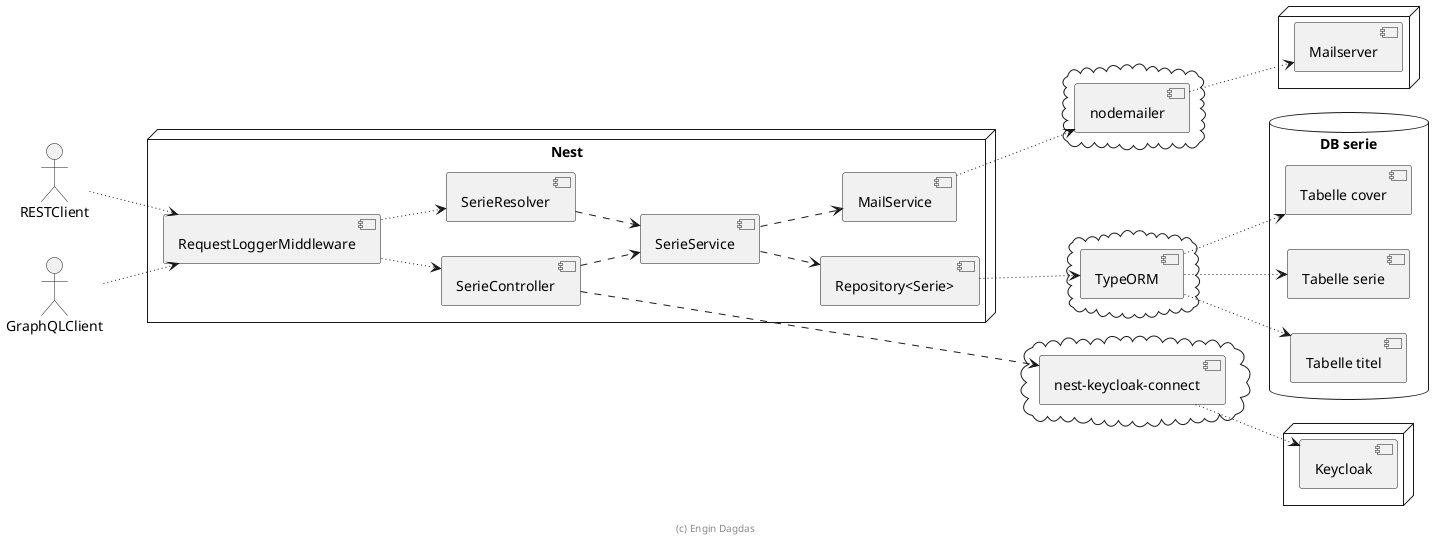 ' Copyright (C) 2019 - present Juergen Zimmermann, Hochschule Karlsruhe
'
' This program is free software: you can redistribute it and/or modify
' it under the terms of the GNU General Public License as published by
' the Free Software Foundation, either version 3 of the License, or
' (at your option) any later version.
'
' This program is distributed in the hope that it will be useful,
' but WITHOUT ANY WARRANTY; without even the implied warranty of
' MERCHANTABILITY or FITNESS FOR A PARTICULAR PURPOSE.  See the
' GNU General Public License for more details.
'
' You should have received a copy of the GNU General Public License
' along with this program.  If not, see <https://www.gnu.org/licenses/>.

' Preview durch <Alt>d

@startuml Komponenten

left to right direction

actor RESTClient
actor GraphQLClient

node "Nest" {
  [RequestLoggerMiddleware]

  [SerieController]
  [SerieResolver]

  [SerieService]

  [Repository<Serie>]

  [MailService]
}


cloud {
    [TypeORM]
}

cloud {
    [nest-keycloak-connect]
}

cloud {
    [nodemailer]
}

database "DB serie" {
    [Tabelle serie]
    [Tabelle titel]
    [Tabelle cover]
}

node {
    [Keycloak]
}

node {
    [Mailserver]
}

RESTClient ~~> [RequestLoggerMiddleware]
GraphQLClient ~~> [RequestLoggerMiddleware]

[RequestLoggerMiddleware] ~~> [SerieController]
[RequestLoggerMiddleware] ~~> [SerieResolver]

[SerieController] ..> [SerieService]
[SerieResolver] ..> [SerieService]
[SerieService] ..> [Repository<Serie>]

[Repository<Serie>] ~~> [TypeORM]
[TypeORM] ~~> [Tabelle serie]
[TypeORM] ~~> [Tabelle titel]
[TypeORM] ~~> [Tabelle cover]

[SerieController] ..> [nest-keycloak-connect]
[nest-keycloak-connect] ~~> [Keycloak]

[SerieService] ..> [MailService]
[MailService] ~~> [nodemailer]
[nodemailer] ~~> [Mailserver]

[MailService] ~[hidden]~> [nest-keycloak-connect]

footer (c) Engin Dagdas

@enduml
